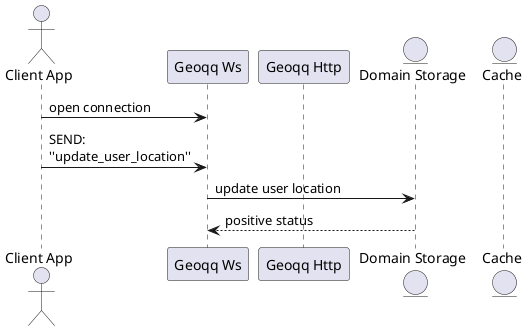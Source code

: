 @startuml update_user_loc

actor "Client App" as ca
participant "Geoqq Ws" as gw
participant "Geoqq Http" as gh

entity "Domain Storage" as ds
entity "Cache" as cache

ca -> gw : open connection
ca -> gw : SEND:\n''update_user_location''

gw -> ds : update user location
ds --> gw : positive status



@enduml